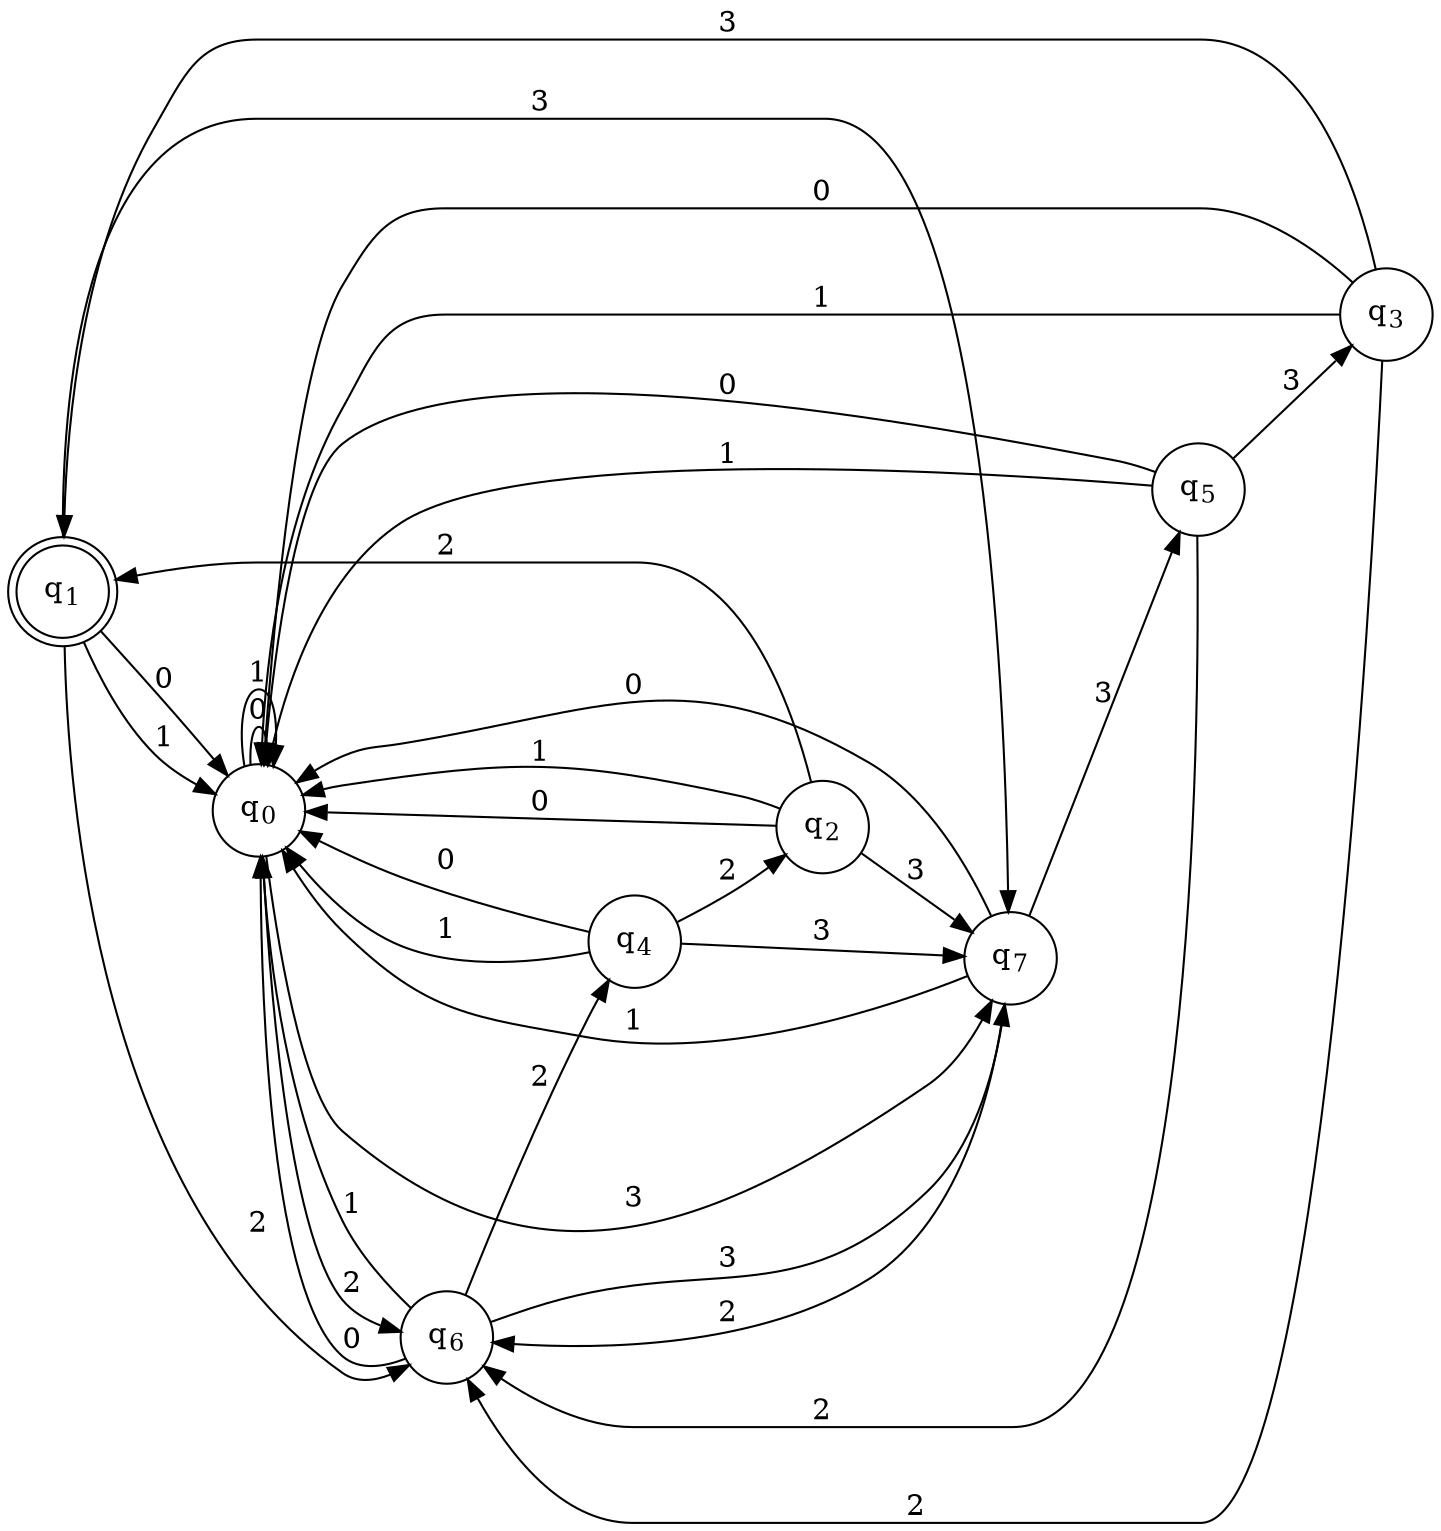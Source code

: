 digraph DFA {
  rankdir = LR;
  "q1" [shape=doublecircle, label=<q<sub>1</sub>>];
  "q1" -> "q0" [label="0"]
  "q1" -> "q0" [label="1"]
  "q1" -> "q6" [label="2"]
  "q1" -> "q7" [label="3"]
  "q0" [shape=circle, label=<q<sub>0</sub>>];
  "q0" -> "q0" [label="0"]
  "q0" -> "q0" [label="1"]
  "q0" -> "q6" [label="2"]
  "q0" -> "q7" [label="3"]
  "q2" [shape=circle, label=<q<sub>2</sub>>];
  "q2" -> "q0" [label="0"]
  "q2" -> "q0" [label="1"]
  "q2" -> "q1" [label="2"]
  "q2" -> "q7" [label="3"]
  "q3" [shape=circle, label=<q<sub>3</sub>>];
  "q3" -> "q0" [label="0"]
  "q3" -> "q0" [label="1"]
  "q3" -> "q6" [label="2"]
  "q3" -> "q1" [label="3"]
  "q4" [shape=circle, label=<q<sub>4</sub>>];
  "q4" -> "q0" [label="0"]
  "q4" -> "q0" [label="1"]
  "q4" -> "q2" [label="2"]
  "q4" -> "q7" [label="3"]
  "q5" [shape=circle, label=<q<sub>5</sub>>];
  "q5" -> "q0" [label="0"]
  "q5" -> "q0" [label="1"]
  "q5" -> "q6" [label="2"]
  "q5" -> "q3" [label="3"]
  "q6" [shape=circle, label=<q<sub>6</sub>>];
  "q6" -> "q0" [label="0"]
  "q6" -> "q0" [label="1"]
  "q6" -> "q4" [label="2"]
  "q6" -> "q7" [label="3"]
  "q7" [shape=circle, label=<q<sub>7</sub>>];
  "q7" -> "q0" [label="0"]
  "q7" -> "q0" [label="1"]
  "q7" -> "q6" [label="2"]
  "q7" -> "q5" [label="3"]
}
